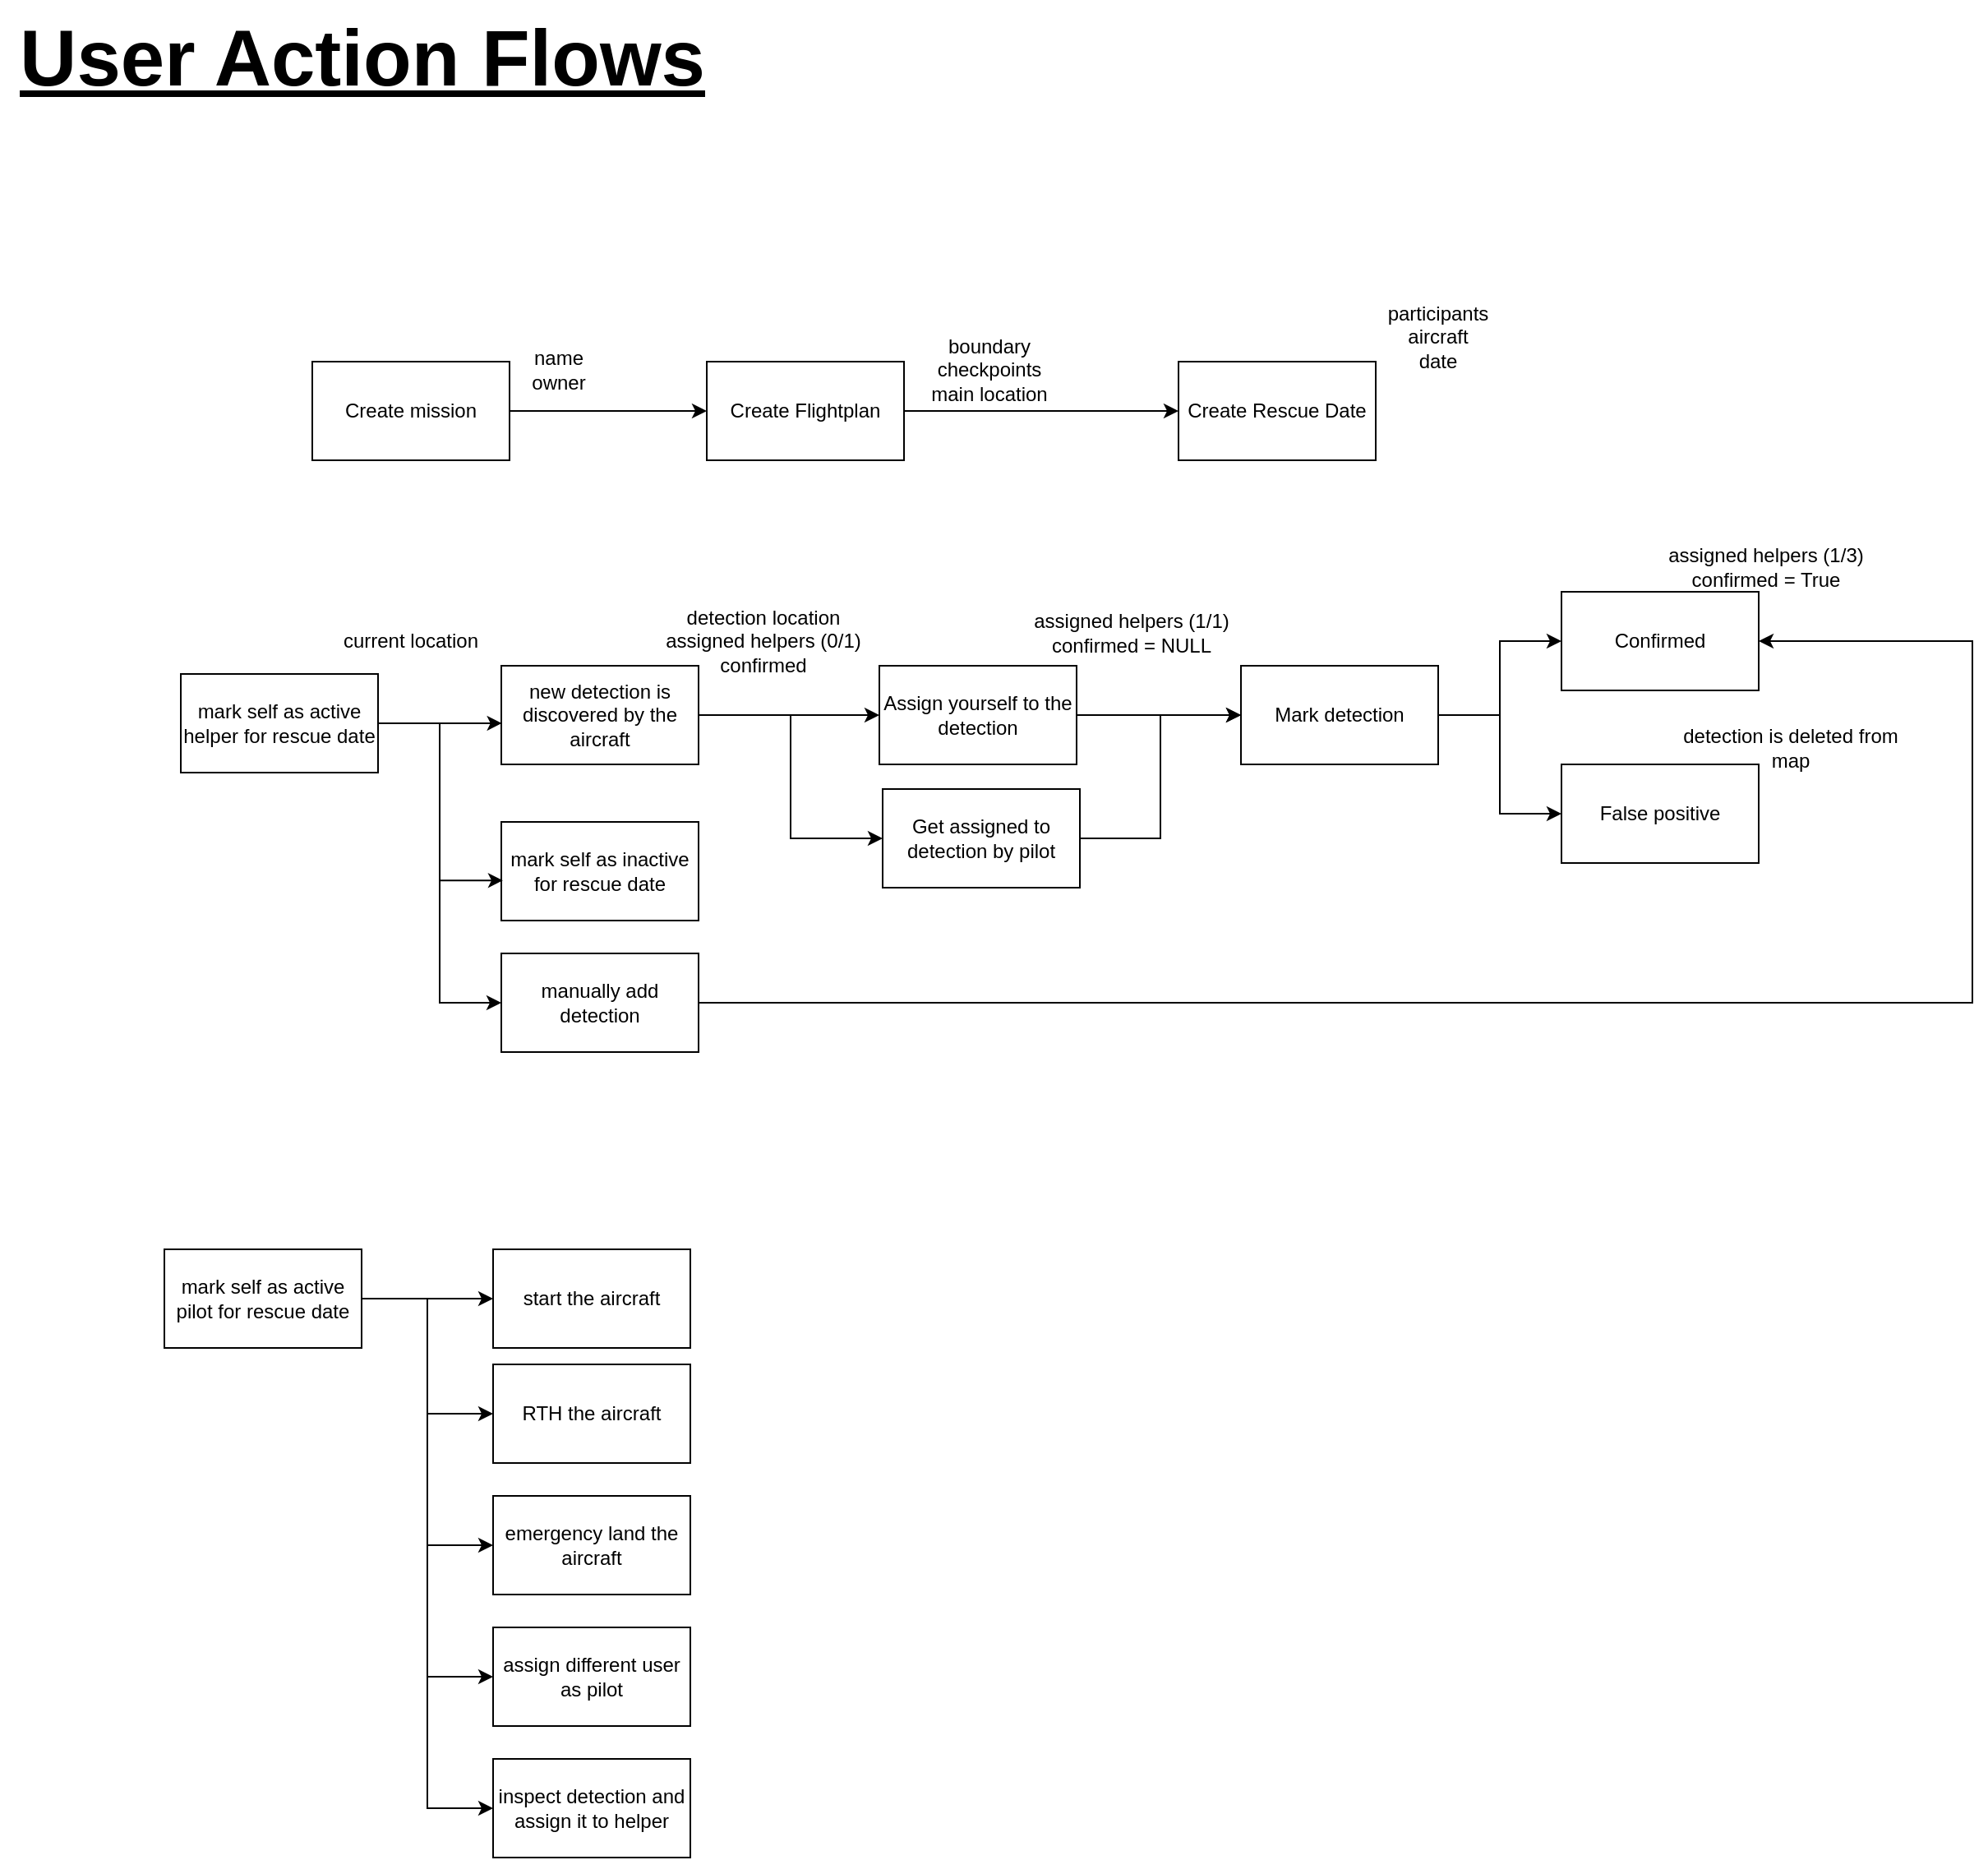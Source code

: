 <mxfile version="22.1.7" type="github">
  <diagram name="Page-1" id="r3rkmFNmLRt66x1h-lxk">
    <mxGraphModel dx="3370" dy="2720" grid="1" gridSize="10" guides="1" tooltips="1" connect="1" arrows="1" fold="1" page="1" pageScale="1" pageWidth="850" pageHeight="1100" math="0" shadow="0">
      <root>
        <mxCell id="0" />
        <mxCell id="1" parent="0" />
        <mxCell id="8AMOiluZaFN2airyjKjj-1" style="edgeStyle=orthogonalEdgeStyle;rounded=0;orthogonalLoop=1;jettySize=auto;html=1;exitX=1;exitY=0.5;exitDx=0;exitDy=0;" edge="1" parent="1" source="8AMOiluZaFN2airyjKjj-2" target="8AMOiluZaFN2airyjKjj-4">
          <mxGeometry relative="1" as="geometry">
            <mxPoint x="1610" y="-240" as="targetPoint" />
          </mxGeometry>
        </mxCell>
        <mxCell id="8AMOiluZaFN2airyjKjj-2" value="&lt;div&gt;Create mission&lt;/div&gt;" style="rounded=0;whiteSpace=wrap;html=1;" vertex="1" parent="1">
          <mxGeometry x="1310" y="-270" width="120" height="60" as="geometry" />
        </mxCell>
        <mxCell id="8AMOiluZaFN2airyjKjj-3" style="edgeStyle=orthogonalEdgeStyle;rounded=0;orthogonalLoop=1;jettySize=auto;html=1;entryX=0;entryY=0.5;entryDx=0;entryDy=0;" edge="1" parent="1" source="8AMOiluZaFN2airyjKjj-4" target="8AMOiluZaFN2airyjKjj-7">
          <mxGeometry relative="1" as="geometry" />
        </mxCell>
        <mxCell id="8AMOiluZaFN2airyjKjj-4" value="Create Flightplan" style="rounded=0;whiteSpace=wrap;html=1;" vertex="1" parent="1">
          <mxGeometry x="1550" y="-270" width="120" height="60" as="geometry" />
        </mxCell>
        <mxCell id="8AMOiluZaFN2airyjKjj-5" value="&lt;div&gt;name&lt;/div&gt;&lt;div&gt;owner&lt;br&gt;&lt;/div&gt;" style="text;html=1;strokeColor=none;fillColor=none;align=center;verticalAlign=middle;whiteSpace=wrap;rounded=0;" vertex="1" parent="1">
          <mxGeometry x="1430" y="-280" width="60" height="30" as="geometry" />
        </mxCell>
        <mxCell id="8AMOiluZaFN2airyjKjj-6" value="&lt;div&gt;boundary&lt;/div&gt;&lt;div&gt;checkpoints&lt;/div&gt;&lt;div&gt;main location&lt;br&gt;&lt;/div&gt;" style="text;html=1;strokeColor=none;fillColor=none;align=center;verticalAlign=middle;whiteSpace=wrap;rounded=0;" vertex="1" parent="1">
          <mxGeometry x="1667" y="-280" width="110" height="30" as="geometry" />
        </mxCell>
        <mxCell id="8AMOiluZaFN2airyjKjj-7" value="Create Rescue Date" style="rounded=0;whiteSpace=wrap;html=1;" vertex="1" parent="1">
          <mxGeometry x="1837" y="-270" width="120" height="60" as="geometry" />
        </mxCell>
        <mxCell id="8AMOiluZaFN2airyjKjj-8" value="&lt;div&gt;participants&lt;/div&gt;&lt;div&gt;aircraft&lt;/div&gt;&lt;div&gt;date&lt;/div&gt;" style="text;html=1;strokeColor=none;fillColor=none;align=center;verticalAlign=middle;whiteSpace=wrap;rounded=0;" vertex="1" parent="1">
          <mxGeometry x="1940" y="-300" width="110" height="30" as="geometry" />
        </mxCell>
        <mxCell id="8AMOiluZaFN2airyjKjj-9" style="edgeStyle=orthogonalEdgeStyle;rounded=0;orthogonalLoop=1;jettySize=auto;html=1;entryX=0;entryY=0.5;entryDx=0;entryDy=0;" edge="1" parent="1" source="8AMOiluZaFN2airyjKjj-10" target="8AMOiluZaFN2airyjKjj-30">
          <mxGeometry relative="1" as="geometry" />
        </mxCell>
        <mxCell id="8AMOiluZaFN2airyjKjj-10" value="&lt;div&gt;mark self as active helper for rescue date&lt;br&gt;&lt;/div&gt;" style="rounded=0;whiteSpace=wrap;html=1;" vertex="1" parent="1">
          <mxGeometry x="1230" y="-80" width="120" height="60" as="geometry" />
        </mxCell>
        <mxCell id="8AMOiluZaFN2airyjKjj-11" value="current location" style="text;html=1;strokeColor=none;fillColor=none;align=center;verticalAlign=middle;whiteSpace=wrap;rounded=0;" vertex="1" parent="1">
          <mxGeometry x="1315" y="-115" width="110" height="30" as="geometry" />
        </mxCell>
        <mxCell id="8AMOiluZaFN2airyjKjj-12" style="edgeStyle=orthogonalEdgeStyle;rounded=0;orthogonalLoop=1;jettySize=auto;html=1;entryX=0;entryY=0.5;entryDx=0;entryDy=0;" edge="1" parent="1" source="8AMOiluZaFN2airyjKjj-14" target="8AMOiluZaFN2airyjKjj-25">
          <mxGeometry relative="1" as="geometry" />
        </mxCell>
        <mxCell id="8AMOiluZaFN2airyjKjj-13" style="edgeStyle=orthogonalEdgeStyle;rounded=0;orthogonalLoop=1;jettySize=auto;html=1;entryX=0;entryY=0.5;entryDx=0;entryDy=0;" edge="1" parent="1" source="8AMOiluZaFN2airyjKjj-14" target="8AMOiluZaFN2airyjKjj-26">
          <mxGeometry relative="1" as="geometry" />
        </mxCell>
        <mxCell id="8AMOiluZaFN2airyjKjj-14" value="Mark detection" style="rounded=0;whiteSpace=wrap;html=1;" vertex="1" parent="1">
          <mxGeometry x="1875" y="-85" width="120" height="60" as="geometry" />
        </mxCell>
        <mxCell id="8AMOiluZaFN2airyjKjj-15" style="edgeStyle=orthogonalEdgeStyle;rounded=0;orthogonalLoop=1;jettySize=auto;html=1;entryX=0;entryY=0.5;entryDx=0;entryDy=0;" edge="1" parent="1" source="8AMOiluZaFN2airyjKjj-21" target="8AMOiluZaFN2airyjKjj-14">
          <mxGeometry relative="1" as="geometry" />
        </mxCell>
        <mxCell id="8AMOiluZaFN2airyjKjj-16" style="edgeStyle=orthogonalEdgeStyle;rounded=0;orthogonalLoop=1;jettySize=auto;html=1;entryX=0;entryY=0.5;entryDx=0;entryDy=0;" edge="1" parent="1" source="8AMOiluZaFN2airyjKjj-17" target="8AMOiluZaFN2airyjKjj-39">
          <mxGeometry relative="1" as="geometry" />
        </mxCell>
        <mxCell id="8AMOiluZaFN2airyjKjj-17" value="new detection is discovered by the aircraft" style="rounded=0;whiteSpace=wrap;html=1;" vertex="1" parent="1">
          <mxGeometry x="1425" y="-85" width="120" height="60" as="geometry" />
        </mxCell>
        <mxCell id="8AMOiluZaFN2airyjKjj-18" style="edgeStyle=orthogonalEdgeStyle;rounded=0;orthogonalLoop=1;jettySize=auto;html=1;entryX=0.003;entryY=0.583;entryDx=0;entryDy=0;entryPerimeter=0;" edge="1" parent="1" source="8AMOiluZaFN2airyjKjj-10" target="8AMOiluZaFN2airyjKjj-17">
          <mxGeometry relative="1" as="geometry" />
        </mxCell>
        <mxCell id="8AMOiluZaFN2airyjKjj-19" value="&lt;div&gt;mark self as inactive for rescue date&lt;br&gt;&lt;/div&gt;" style="rounded=0;whiteSpace=wrap;html=1;" vertex="1" parent="1">
          <mxGeometry x="1425" y="10" width="120" height="60" as="geometry" />
        </mxCell>
        <mxCell id="8AMOiluZaFN2airyjKjj-20" value="" style="edgeStyle=orthogonalEdgeStyle;rounded=0;orthogonalLoop=1;jettySize=auto;html=1;entryX=0;entryY=0.5;entryDx=0;entryDy=0;" edge="1" parent="1" source="8AMOiluZaFN2airyjKjj-17" target="8AMOiluZaFN2airyjKjj-21">
          <mxGeometry relative="1" as="geometry">
            <mxPoint x="1640" y="-50" as="sourcePoint" />
            <mxPoint x="1925" y="20" as="targetPoint" />
          </mxGeometry>
        </mxCell>
        <mxCell id="8AMOiluZaFN2airyjKjj-21" value="Assign yourself to the detection" style="rounded=0;whiteSpace=wrap;html=1;" vertex="1" parent="1">
          <mxGeometry x="1655" y="-85" width="120" height="60" as="geometry" />
        </mxCell>
        <mxCell id="8AMOiluZaFN2airyjKjj-22" value="&lt;div&gt;detection location&lt;/div&gt;&lt;div&gt;assigned helpers (0/1)&lt;/div&gt;&lt;div&gt;confirmed&lt;br&gt;&lt;/div&gt;" style="text;html=1;strokeColor=none;fillColor=none;align=center;verticalAlign=middle;whiteSpace=wrap;rounded=0;" vertex="1" parent="1">
          <mxGeometry x="1505" y="-115" width="159" height="30" as="geometry" />
        </mxCell>
        <mxCell id="8AMOiluZaFN2airyjKjj-23" value="&lt;div&gt;assigned helpers (1/1)&lt;/div&gt;&lt;div&gt;confirmed = NULL&lt;br&gt;&lt;/div&gt;" style="text;html=1;strokeColor=none;fillColor=none;align=center;verticalAlign=middle;whiteSpace=wrap;rounded=0;" vertex="1" parent="1">
          <mxGeometry x="1729" y="-120" width="159" height="30" as="geometry" />
        </mxCell>
        <mxCell id="8AMOiluZaFN2airyjKjj-24" value="&lt;div&gt;assigned helpers (1/3)&lt;/div&gt;&lt;div&gt;confirmed = True&lt;br&gt;&lt;/div&gt;" style="text;html=1;strokeColor=none;fillColor=none;align=center;verticalAlign=middle;whiteSpace=wrap;rounded=0;" vertex="1" parent="1">
          <mxGeometry x="2115" y="-160" width="159" height="30" as="geometry" />
        </mxCell>
        <mxCell id="8AMOiluZaFN2airyjKjj-25" value="Confirmed" style="rounded=0;whiteSpace=wrap;html=1;" vertex="1" parent="1">
          <mxGeometry x="2070" y="-130" width="120" height="60" as="geometry" />
        </mxCell>
        <mxCell id="8AMOiluZaFN2airyjKjj-26" value="False positive" style="rounded=0;whiteSpace=wrap;html=1;" vertex="1" parent="1">
          <mxGeometry x="2070" y="-25" width="120" height="60" as="geometry" />
        </mxCell>
        <mxCell id="8AMOiluZaFN2airyjKjj-27" value="detection is deleted from map" style="text;html=1;strokeColor=none;fillColor=none;align=center;verticalAlign=middle;whiteSpace=wrap;rounded=0;" vertex="1" parent="1">
          <mxGeometry x="2130" y="-50" width="159" height="30" as="geometry" />
        </mxCell>
        <mxCell id="8AMOiluZaFN2airyjKjj-28" style="edgeStyle=orthogonalEdgeStyle;rounded=0;orthogonalLoop=1;jettySize=auto;html=1;entryX=0.008;entryY=0.593;entryDx=0;entryDy=0;entryPerimeter=0;" edge="1" parent="1" source="8AMOiluZaFN2airyjKjj-10" target="8AMOiluZaFN2airyjKjj-19">
          <mxGeometry relative="1" as="geometry" />
        </mxCell>
        <mxCell id="8AMOiluZaFN2airyjKjj-29" style="edgeStyle=orthogonalEdgeStyle;rounded=0;orthogonalLoop=1;jettySize=auto;html=1;entryX=1;entryY=0.5;entryDx=0;entryDy=0;" edge="1" parent="1" source="8AMOiluZaFN2airyjKjj-30" target="8AMOiluZaFN2airyjKjj-25">
          <mxGeometry relative="1" as="geometry">
            <Array as="points">
              <mxPoint x="2320" y="120" />
              <mxPoint x="2320" y="-100" />
            </Array>
          </mxGeometry>
        </mxCell>
        <mxCell id="8AMOiluZaFN2airyjKjj-30" value="manually add detection" style="rounded=0;whiteSpace=wrap;html=1;" vertex="1" parent="1">
          <mxGeometry x="1425" y="90" width="120" height="60" as="geometry" />
        </mxCell>
        <mxCell id="8AMOiluZaFN2airyjKjj-31" style="edgeStyle=orthogonalEdgeStyle;rounded=0;orthogonalLoop=1;jettySize=auto;html=1;entryX=0;entryY=0.5;entryDx=0;entryDy=0;" edge="1" parent="1" source="8AMOiluZaFN2airyjKjj-36" target="8AMOiluZaFN2airyjKjj-37">
          <mxGeometry relative="1" as="geometry" />
        </mxCell>
        <mxCell id="8AMOiluZaFN2airyjKjj-32" style="edgeStyle=orthogonalEdgeStyle;rounded=0;orthogonalLoop=1;jettySize=auto;html=1;entryX=0;entryY=0.5;entryDx=0;entryDy=0;" edge="1" parent="1" source="8AMOiluZaFN2airyjKjj-36" target="8AMOiluZaFN2airyjKjj-40">
          <mxGeometry relative="1" as="geometry" />
        </mxCell>
        <mxCell id="8AMOiluZaFN2airyjKjj-33" style="edgeStyle=orthogonalEdgeStyle;rounded=0;orthogonalLoop=1;jettySize=auto;html=1;entryX=0;entryY=0.5;entryDx=0;entryDy=0;" edge="1" parent="1" source="8AMOiluZaFN2airyjKjj-36" target="8AMOiluZaFN2airyjKjj-41">
          <mxGeometry relative="1" as="geometry" />
        </mxCell>
        <mxCell id="8AMOiluZaFN2airyjKjj-34" style="edgeStyle=orthogonalEdgeStyle;rounded=0;orthogonalLoop=1;jettySize=auto;html=1;entryX=0;entryY=0.5;entryDx=0;entryDy=0;" edge="1" parent="1" source="8AMOiluZaFN2airyjKjj-36" target="8AMOiluZaFN2airyjKjj-42">
          <mxGeometry relative="1" as="geometry" />
        </mxCell>
        <mxCell id="8AMOiluZaFN2airyjKjj-35" style="edgeStyle=orthogonalEdgeStyle;rounded=0;orthogonalLoop=1;jettySize=auto;html=1;entryX=0;entryY=0.5;entryDx=0;entryDy=0;" edge="1" parent="1" source="8AMOiluZaFN2airyjKjj-36" target="8AMOiluZaFN2airyjKjj-43">
          <mxGeometry relative="1" as="geometry" />
        </mxCell>
        <mxCell id="8AMOiluZaFN2airyjKjj-36" value="&lt;div&gt;mark self as active pilot for rescue date&lt;br&gt;&lt;/div&gt;" style="rounded=0;whiteSpace=wrap;html=1;" vertex="1" parent="1">
          <mxGeometry x="1220" y="270" width="120" height="60" as="geometry" />
        </mxCell>
        <mxCell id="8AMOiluZaFN2airyjKjj-37" value="start the aircraft" style="rounded=0;whiteSpace=wrap;html=1;" vertex="1" parent="1">
          <mxGeometry x="1420" y="270" width="120" height="60" as="geometry" />
        </mxCell>
        <mxCell id="8AMOiluZaFN2airyjKjj-38" style="edgeStyle=orthogonalEdgeStyle;rounded=0;orthogonalLoop=1;jettySize=auto;html=1;entryX=0;entryY=0.5;entryDx=0;entryDy=0;" edge="1" parent="1" source="8AMOiluZaFN2airyjKjj-39" target="8AMOiluZaFN2airyjKjj-14">
          <mxGeometry relative="1" as="geometry" />
        </mxCell>
        <mxCell id="8AMOiluZaFN2airyjKjj-39" value="Get assigned to detection by pilot" style="rounded=0;whiteSpace=wrap;html=1;" vertex="1" parent="1">
          <mxGeometry x="1657" y="-10" width="120" height="60" as="geometry" />
        </mxCell>
        <mxCell id="8AMOiluZaFN2airyjKjj-40" value="RTH the aircraft" style="rounded=0;whiteSpace=wrap;html=1;" vertex="1" parent="1">
          <mxGeometry x="1420" y="340" width="120" height="60" as="geometry" />
        </mxCell>
        <mxCell id="8AMOiluZaFN2airyjKjj-41" value="emergency land the aircraft" style="rounded=0;whiteSpace=wrap;html=1;" vertex="1" parent="1">
          <mxGeometry x="1420" y="420" width="120" height="60" as="geometry" />
        </mxCell>
        <mxCell id="8AMOiluZaFN2airyjKjj-42" value="assign different user as pilot" style="rounded=0;whiteSpace=wrap;html=1;" vertex="1" parent="1">
          <mxGeometry x="1420" y="500" width="120" height="60" as="geometry" />
        </mxCell>
        <mxCell id="8AMOiluZaFN2airyjKjj-43" value="inspect detection and assign it to helper" style="rounded=0;whiteSpace=wrap;html=1;" vertex="1" parent="1">
          <mxGeometry x="1420" y="580" width="120" height="60" as="geometry" />
        </mxCell>
        <mxCell id="8AMOiluZaFN2airyjKjj-44" value="&lt;font style=&quot;font-size: 48px;&quot;&gt;&lt;u&gt;&lt;b&gt;User Action Flows&lt;/b&gt;&lt;br&gt;&lt;/u&gt;&lt;/font&gt;" style="text;html=1;align=center;verticalAlign=middle;resizable=0;points=[];autosize=1;strokeColor=none;fillColor=none;" vertex="1" parent="1">
          <mxGeometry x="1120" y="-490" width="440" height="70" as="geometry" />
        </mxCell>
      </root>
    </mxGraphModel>
  </diagram>
</mxfile>
